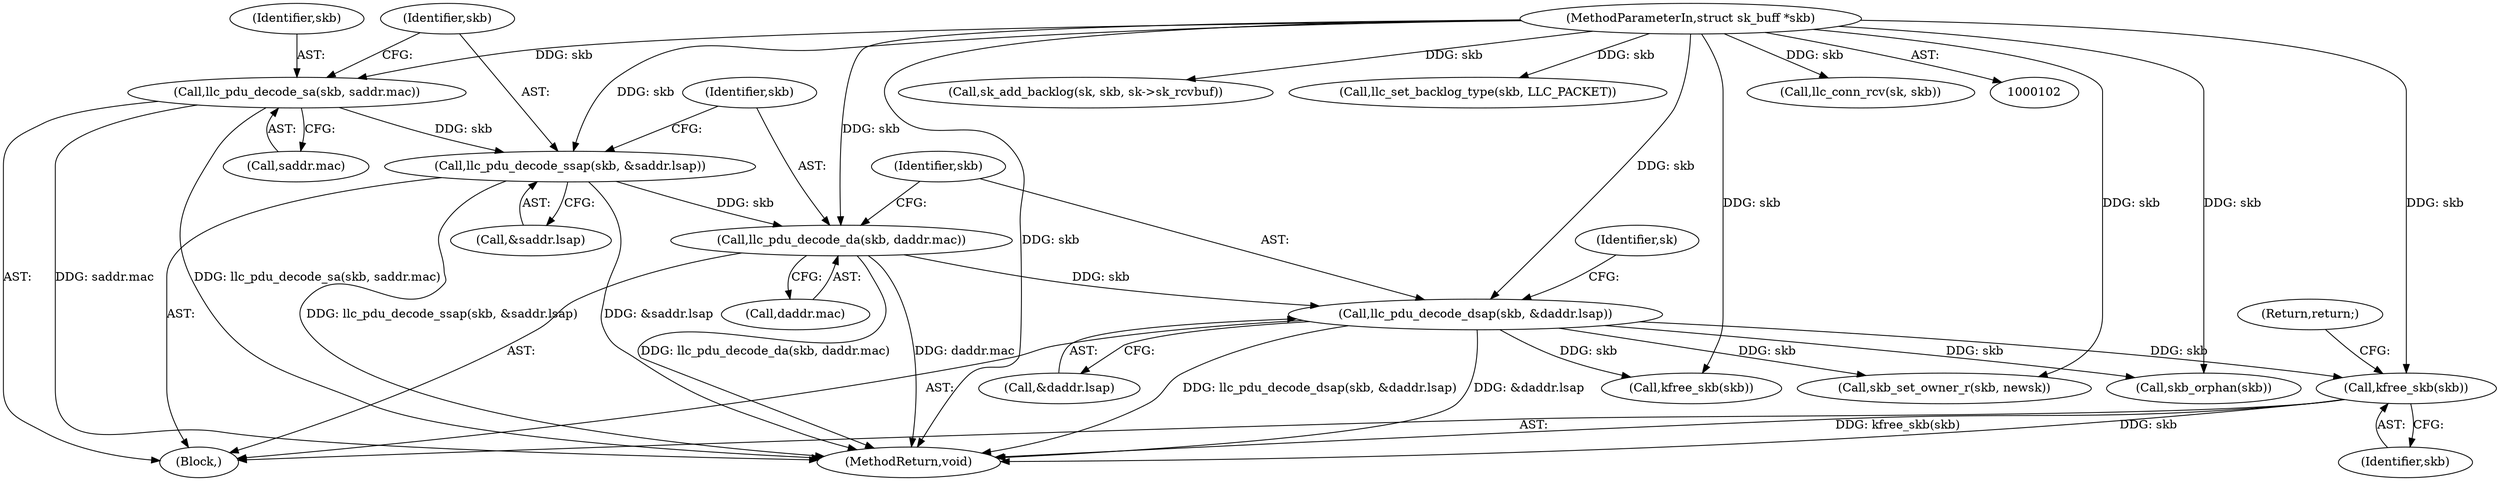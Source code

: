 digraph "0_linux_8b74d439e1697110c5e5c600643e823eb1dd0762@API" {
"1000218" [label="(Call,kfree_skb(skb))"];
"1000125" [label="(Call,llc_pdu_decode_dsap(skb, &daddr.lsap))"];
"1000120" [label="(Call,llc_pdu_decode_da(skb, daddr.mac))"];
"1000114" [label="(Call,llc_pdu_decode_ssap(skb, &saddr.lsap))"];
"1000109" [label="(Call,llc_pdu_decode_sa(skb, saddr.mac))"];
"1000104" [label="(MethodParameterIn,struct sk_buff *skb)"];
"1000116" [label="(Call,&saddr.lsap)"];
"1000127" [label="(Call,&daddr.lsap)"];
"1000220" [label="(Return,return;)"];
"1000169" [label="(Call,skb_set_owner_r(skb, newsk))"];
"1000204" [label="(Call,sk_add_backlog(sk, skb, sk->sk_rcvbuf))"];
"1000104" [label="(MethodParameterIn,struct sk_buff *skb)"];
"1000109" [label="(Call,llc_pdu_decode_sa(skb, saddr.mac))"];
"1000200" [label="(Call,llc_set_backlog_type(skb, LLC_PACKET))"];
"1000132" [label="(Identifier,sk)"];
"1000174" [label="(Call,skb_orphan(skb))"];
"1000121" [label="(Identifier,skb)"];
"1000126" [label="(Identifier,skb)"];
"1000120" [label="(Call,llc_pdu_decode_da(skb, daddr.mac))"];
"1000122" [label="(Call,daddr.mac)"];
"1000115" [label="(Identifier,skb)"];
"1000114" [label="(Call,llc_pdu_decode_ssap(skb, &saddr.lsap))"];
"1000125" [label="(Call,llc_pdu_decode_dsap(skb, &daddr.lsap))"];
"1000222" [label="(Call,kfree_skb(skb))"];
"1000105" [label="(Block,)"];
"1000219" [label="(Identifier,skb)"];
"1000225" [label="(MethodReturn,void)"];
"1000192" [label="(Call,llc_conn_rcv(sk, skb))"];
"1000111" [label="(Call,saddr.mac)"];
"1000218" [label="(Call,kfree_skb(skb))"];
"1000110" [label="(Identifier,skb)"];
"1000218" -> "1000105"  [label="AST: "];
"1000218" -> "1000219"  [label="CFG: "];
"1000219" -> "1000218"  [label="AST: "];
"1000220" -> "1000218"  [label="CFG: "];
"1000218" -> "1000225"  [label="DDG: skb"];
"1000218" -> "1000225"  [label="DDG: kfree_skb(skb)"];
"1000125" -> "1000218"  [label="DDG: skb"];
"1000104" -> "1000218"  [label="DDG: skb"];
"1000125" -> "1000105"  [label="AST: "];
"1000125" -> "1000127"  [label="CFG: "];
"1000126" -> "1000125"  [label="AST: "];
"1000127" -> "1000125"  [label="AST: "];
"1000132" -> "1000125"  [label="CFG: "];
"1000125" -> "1000225"  [label="DDG: llc_pdu_decode_dsap(skb, &daddr.lsap)"];
"1000125" -> "1000225"  [label="DDG: &daddr.lsap"];
"1000120" -> "1000125"  [label="DDG: skb"];
"1000104" -> "1000125"  [label="DDG: skb"];
"1000125" -> "1000169"  [label="DDG: skb"];
"1000125" -> "1000174"  [label="DDG: skb"];
"1000125" -> "1000222"  [label="DDG: skb"];
"1000120" -> "1000105"  [label="AST: "];
"1000120" -> "1000122"  [label="CFG: "];
"1000121" -> "1000120"  [label="AST: "];
"1000122" -> "1000120"  [label="AST: "];
"1000126" -> "1000120"  [label="CFG: "];
"1000120" -> "1000225"  [label="DDG: llc_pdu_decode_da(skb, daddr.mac)"];
"1000120" -> "1000225"  [label="DDG: daddr.mac"];
"1000114" -> "1000120"  [label="DDG: skb"];
"1000104" -> "1000120"  [label="DDG: skb"];
"1000114" -> "1000105"  [label="AST: "];
"1000114" -> "1000116"  [label="CFG: "];
"1000115" -> "1000114"  [label="AST: "];
"1000116" -> "1000114"  [label="AST: "];
"1000121" -> "1000114"  [label="CFG: "];
"1000114" -> "1000225"  [label="DDG: llc_pdu_decode_ssap(skb, &saddr.lsap)"];
"1000114" -> "1000225"  [label="DDG: &saddr.lsap"];
"1000109" -> "1000114"  [label="DDG: skb"];
"1000104" -> "1000114"  [label="DDG: skb"];
"1000109" -> "1000105"  [label="AST: "];
"1000109" -> "1000111"  [label="CFG: "];
"1000110" -> "1000109"  [label="AST: "];
"1000111" -> "1000109"  [label="AST: "];
"1000115" -> "1000109"  [label="CFG: "];
"1000109" -> "1000225"  [label="DDG: saddr.mac"];
"1000109" -> "1000225"  [label="DDG: llc_pdu_decode_sa(skb, saddr.mac)"];
"1000104" -> "1000109"  [label="DDG: skb"];
"1000104" -> "1000102"  [label="AST: "];
"1000104" -> "1000225"  [label="DDG: skb"];
"1000104" -> "1000169"  [label="DDG: skb"];
"1000104" -> "1000174"  [label="DDG: skb"];
"1000104" -> "1000192"  [label="DDG: skb"];
"1000104" -> "1000200"  [label="DDG: skb"];
"1000104" -> "1000204"  [label="DDG: skb"];
"1000104" -> "1000222"  [label="DDG: skb"];
}
